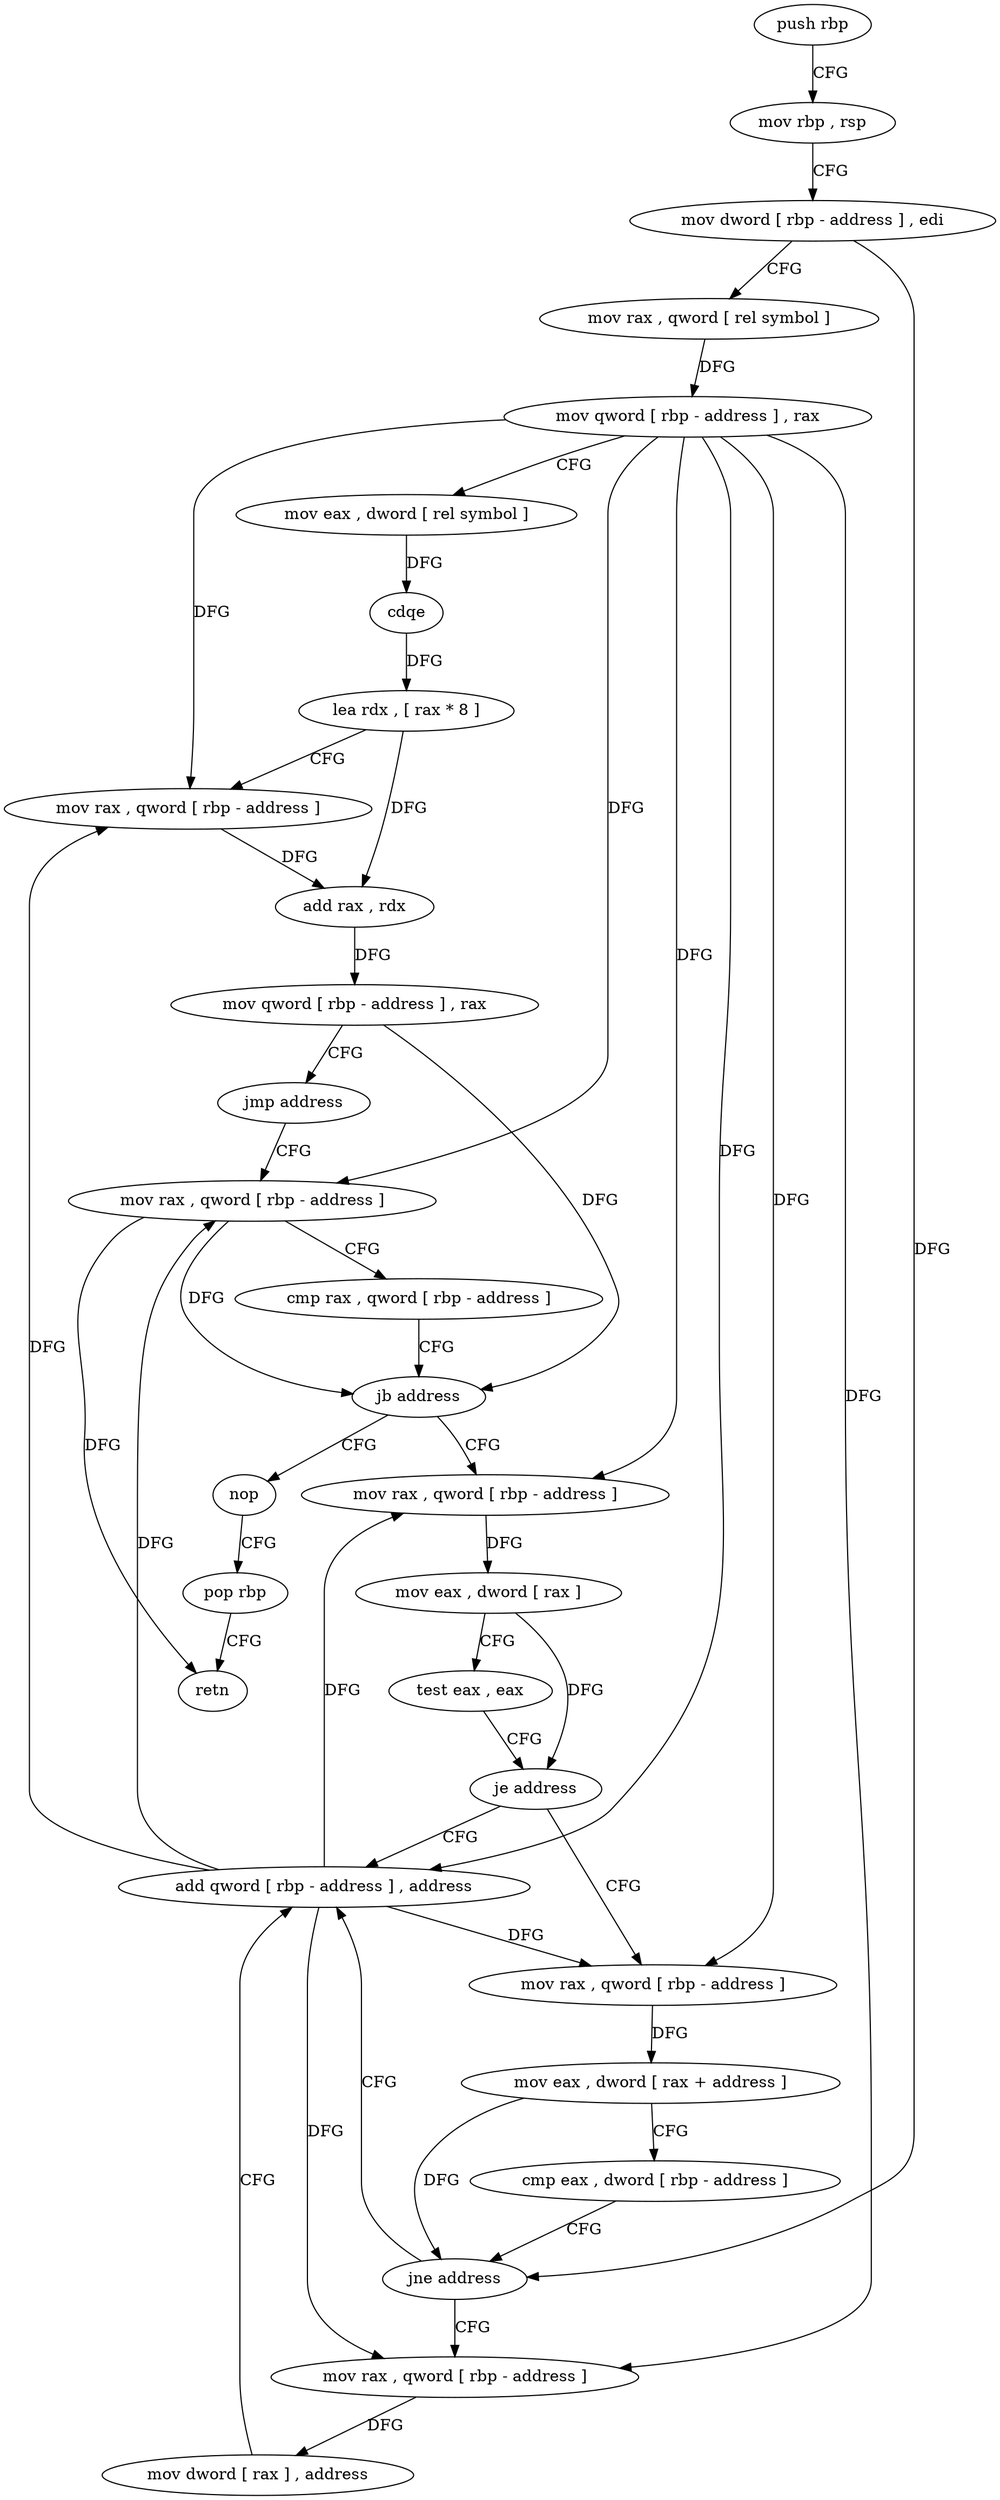 digraph "func" {
"390210" [label = "push rbp" ]
"390211" [label = "mov rbp , rsp" ]
"390214" [label = "mov dword [ rbp - address ] , edi" ]
"390217" [label = "mov rax , qword [ rel symbol ]" ]
"390224" [label = "mov qword [ rbp - address ] , rax" ]
"390228" [label = "mov eax , dword [ rel symbol ]" ]
"390234" [label = "cdqe" ]
"390236" [label = "lea rdx , [ rax * 8 ]" ]
"390244" [label = "mov rax , qword [ rbp - address ]" ]
"390248" [label = "add rax , rdx" ]
"390251" [label = "mov qword [ rbp - address ] , rax" ]
"390255" [label = "jmp address" ]
"390294" [label = "mov rax , qword [ rbp - address ]" ]
"390298" [label = "cmp rax , qword [ rbp - address ]" ]
"390302" [label = "jb address" ]
"390257" [label = "mov rax , qword [ rbp - address ]" ]
"390304" [label = "nop" ]
"390261" [label = "mov eax , dword [ rax ]" ]
"390263" [label = "test eax , eax" ]
"390265" [label = "je address" ]
"390289" [label = "add qword [ rbp - address ] , address" ]
"390267" [label = "mov rax , qword [ rbp - address ]" ]
"390305" [label = "pop rbp" ]
"390306" [label = "retn" ]
"390271" [label = "mov eax , dword [ rax + address ]" ]
"390274" [label = "cmp eax , dword [ rbp - address ]" ]
"390277" [label = "jne address" ]
"390279" [label = "mov rax , qword [ rbp - address ]" ]
"390283" [label = "mov dword [ rax ] , address" ]
"390210" -> "390211" [ label = "CFG" ]
"390211" -> "390214" [ label = "CFG" ]
"390214" -> "390217" [ label = "CFG" ]
"390214" -> "390277" [ label = "DFG" ]
"390217" -> "390224" [ label = "DFG" ]
"390224" -> "390228" [ label = "CFG" ]
"390224" -> "390244" [ label = "DFG" ]
"390224" -> "390294" [ label = "DFG" ]
"390224" -> "390257" [ label = "DFG" ]
"390224" -> "390289" [ label = "DFG" ]
"390224" -> "390267" [ label = "DFG" ]
"390224" -> "390279" [ label = "DFG" ]
"390228" -> "390234" [ label = "DFG" ]
"390234" -> "390236" [ label = "DFG" ]
"390236" -> "390244" [ label = "CFG" ]
"390236" -> "390248" [ label = "DFG" ]
"390244" -> "390248" [ label = "DFG" ]
"390248" -> "390251" [ label = "DFG" ]
"390251" -> "390255" [ label = "CFG" ]
"390251" -> "390302" [ label = "DFG" ]
"390255" -> "390294" [ label = "CFG" ]
"390294" -> "390298" [ label = "CFG" ]
"390294" -> "390302" [ label = "DFG" ]
"390294" -> "390306" [ label = "DFG" ]
"390298" -> "390302" [ label = "CFG" ]
"390302" -> "390257" [ label = "CFG" ]
"390302" -> "390304" [ label = "CFG" ]
"390257" -> "390261" [ label = "DFG" ]
"390304" -> "390305" [ label = "CFG" ]
"390261" -> "390263" [ label = "CFG" ]
"390261" -> "390265" [ label = "DFG" ]
"390263" -> "390265" [ label = "CFG" ]
"390265" -> "390289" [ label = "CFG" ]
"390265" -> "390267" [ label = "CFG" ]
"390289" -> "390294" [ label = "DFG" ]
"390289" -> "390244" [ label = "DFG" ]
"390289" -> "390257" [ label = "DFG" ]
"390289" -> "390267" [ label = "DFG" ]
"390289" -> "390279" [ label = "DFG" ]
"390267" -> "390271" [ label = "DFG" ]
"390305" -> "390306" [ label = "CFG" ]
"390271" -> "390274" [ label = "CFG" ]
"390271" -> "390277" [ label = "DFG" ]
"390274" -> "390277" [ label = "CFG" ]
"390277" -> "390289" [ label = "CFG" ]
"390277" -> "390279" [ label = "CFG" ]
"390279" -> "390283" [ label = "DFG" ]
"390283" -> "390289" [ label = "CFG" ]
}
